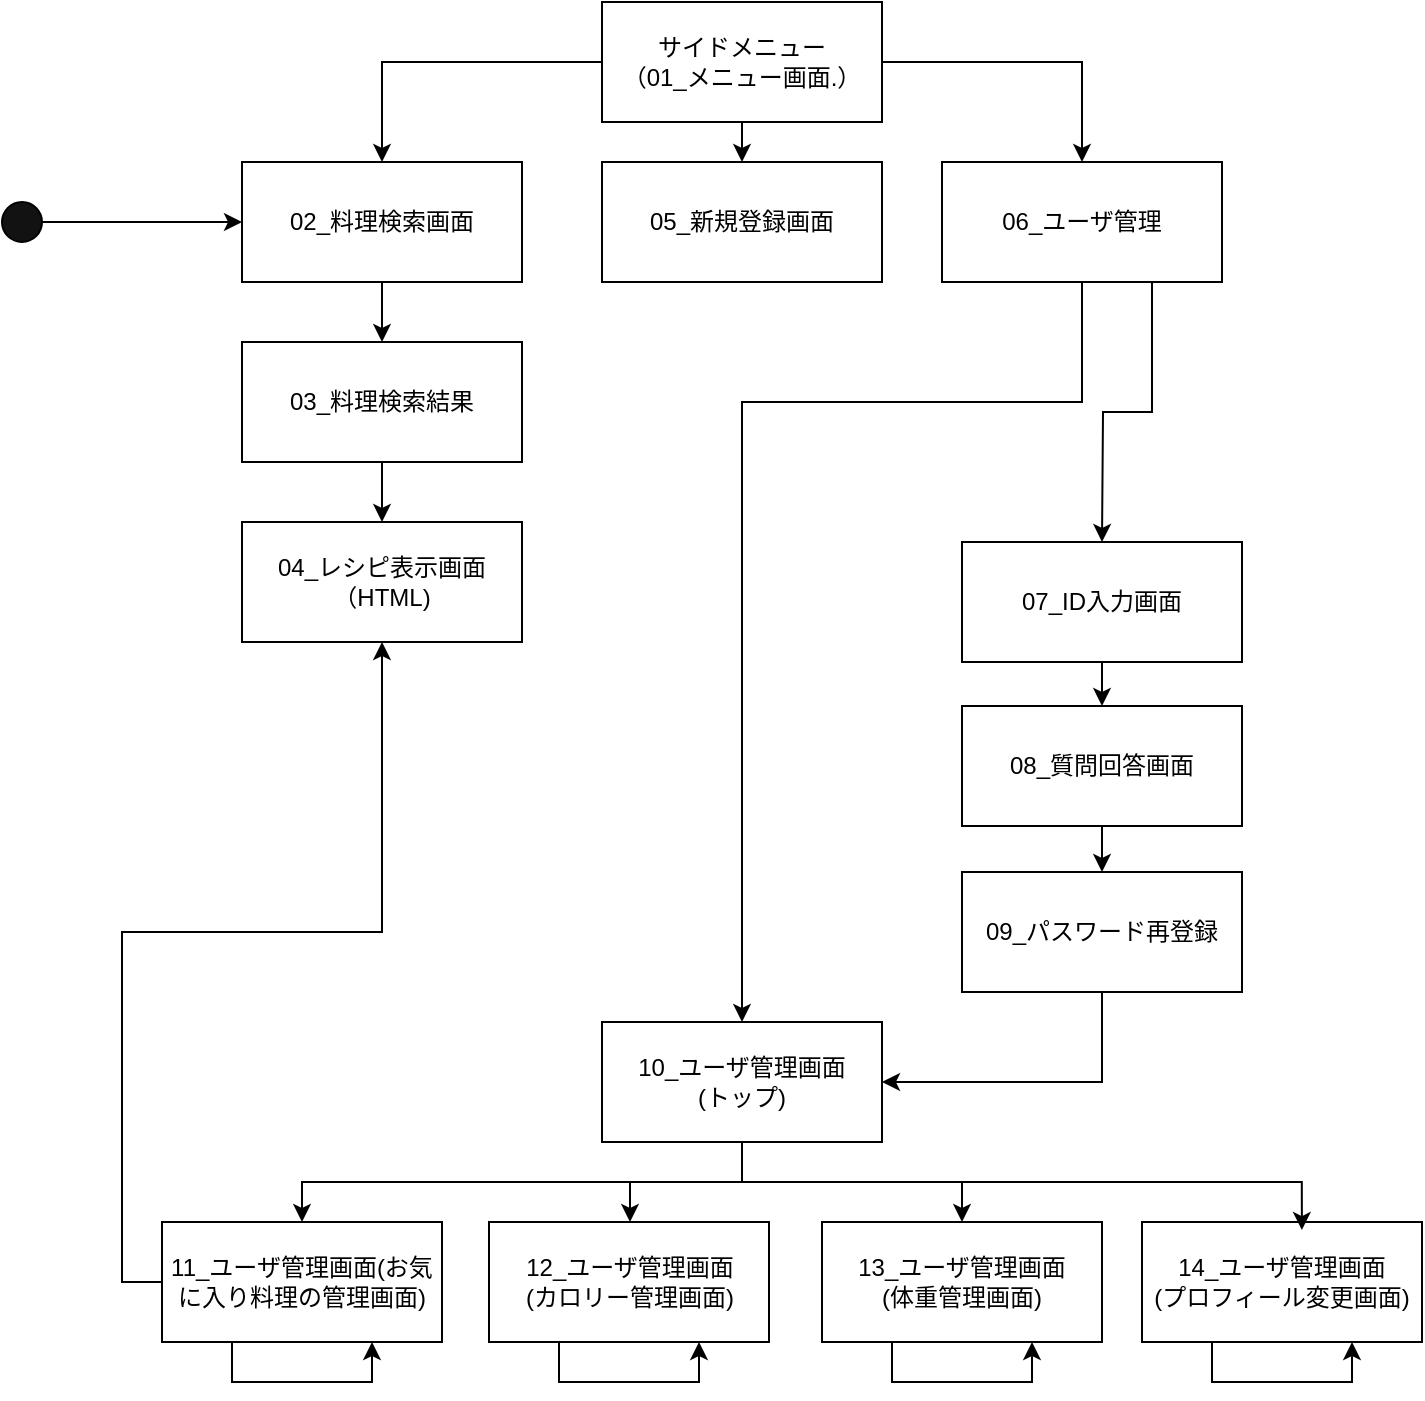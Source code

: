 <mxfile version="26.0.5">
  <diagram name="ページ1" id="g2LiyGsbFztUu-VZV9Sq">
    <mxGraphModel dx="1434" dy="819" grid="0" gridSize="10" guides="1" tooltips="1" connect="1" arrows="1" fold="1" page="1" pageScale="1" pageWidth="827" pageHeight="1169" math="0" shadow="0">
      <root>
        <mxCell id="0" />
        <mxCell id="1" parent="0" />
        <mxCell id="y7YUD5gvW1xx9Sv0R6KF-39" style="edgeStyle=orthogonalEdgeStyle;rounded=0;orthogonalLoop=1;jettySize=auto;html=1;exitX=0.5;exitY=1;exitDx=0;exitDy=0;entryX=0.5;entryY=0;entryDx=0;entryDy=0;" edge="1" parent="1" source="y7YUD5gvW1xx9Sv0R6KF-1" target="y7YUD5gvW1xx9Sv0R6KF-5">
          <mxGeometry relative="1" as="geometry" />
        </mxCell>
        <mxCell id="y7YUD5gvW1xx9Sv0R6KF-40" style="edgeStyle=orthogonalEdgeStyle;rounded=0;orthogonalLoop=1;jettySize=auto;html=1;exitX=0;exitY=0.5;exitDx=0;exitDy=0;entryX=0.5;entryY=0;entryDx=0;entryDy=0;" edge="1" parent="1" source="y7YUD5gvW1xx9Sv0R6KF-1" target="y7YUD5gvW1xx9Sv0R6KF-2">
          <mxGeometry relative="1" as="geometry" />
        </mxCell>
        <mxCell id="y7YUD5gvW1xx9Sv0R6KF-41" style="edgeStyle=orthogonalEdgeStyle;rounded=0;orthogonalLoop=1;jettySize=auto;html=1;exitX=1;exitY=0.5;exitDx=0;exitDy=0;entryX=0.5;entryY=0;entryDx=0;entryDy=0;" edge="1" parent="1" source="y7YUD5gvW1xx9Sv0R6KF-1" target="y7YUD5gvW1xx9Sv0R6KF-6">
          <mxGeometry relative="1" as="geometry" />
        </mxCell>
        <mxCell id="y7YUD5gvW1xx9Sv0R6KF-1" value="サイドメニュー&lt;div&gt;（01_メニュー画面.）&lt;/div&gt;" style="rounded=0;whiteSpace=wrap;html=1;" vertex="1" parent="1">
          <mxGeometry x="330" y="10" width="140" height="60" as="geometry" />
        </mxCell>
        <mxCell id="y7YUD5gvW1xx9Sv0R6KF-21" style="edgeStyle=orthogonalEdgeStyle;rounded=0;orthogonalLoop=1;jettySize=auto;html=1;exitX=0.5;exitY=1;exitDx=0;exitDy=0;entryX=0.5;entryY=0;entryDx=0;entryDy=0;" edge="1" parent="1" source="y7YUD5gvW1xx9Sv0R6KF-2" target="y7YUD5gvW1xx9Sv0R6KF-3">
          <mxGeometry relative="1" as="geometry" />
        </mxCell>
        <mxCell id="y7YUD5gvW1xx9Sv0R6KF-2" value="02_料理検索画面" style="rounded=0;whiteSpace=wrap;html=1;" vertex="1" parent="1">
          <mxGeometry x="150" y="90" width="140" height="60" as="geometry" />
        </mxCell>
        <mxCell id="y7YUD5gvW1xx9Sv0R6KF-22" style="edgeStyle=orthogonalEdgeStyle;rounded=0;orthogonalLoop=1;jettySize=auto;html=1;exitX=0.5;exitY=1;exitDx=0;exitDy=0;entryX=0.5;entryY=0;entryDx=0;entryDy=0;" edge="1" parent="1" source="y7YUD5gvW1xx9Sv0R6KF-3" target="y7YUD5gvW1xx9Sv0R6KF-4">
          <mxGeometry relative="1" as="geometry" />
        </mxCell>
        <mxCell id="y7YUD5gvW1xx9Sv0R6KF-3" value="&lt;div&gt;&lt;span style=&quot;background-color: transparent; color: light-dark(rgb(0, 0, 0), rgb(255, 255, 255));&quot;&gt;03_料理検索結果&lt;/span&gt;&lt;/div&gt;" style="rounded=0;whiteSpace=wrap;html=1;" vertex="1" parent="1">
          <mxGeometry x="150" y="180" width="140" height="60" as="geometry" />
        </mxCell>
        <mxCell id="y7YUD5gvW1xx9Sv0R6KF-4" value="04_レシピ表示画面（HTML)" style="rounded=0;whiteSpace=wrap;html=1;" vertex="1" parent="1">
          <mxGeometry x="150" y="270" width="140" height="60" as="geometry" />
        </mxCell>
        <mxCell id="y7YUD5gvW1xx9Sv0R6KF-5" value="05_新規登録画面" style="rounded=0;whiteSpace=wrap;html=1;" vertex="1" parent="1">
          <mxGeometry x="330" y="90" width="140" height="60" as="geometry" />
        </mxCell>
        <mxCell id="y7YUD5gvW1xx9Sv0R6KF-42" style="edgeStyle=orthogonalEdgeStyle;rounded=0;orthogonalLoop=1;jettySize=auto;html=1;entryX=0.5;entryY=0;entryDx=0;entryDy=0;" edge="1" parent="1" source="y7YUD5gvW1xx9Sv0R6KF-6" target="y7YUD5gvW1xx9Sv0R6KF-10">
          <mxGeometry relative="1" as="geometry">
            <Array as="points">
              <mxPoint x="570" y="210" />
              <mxPoint x="400" y="210" />
            </Array>
          </mxGeometry>
        </mxCell>
        <mxCell id="y7YUD5gvW1xx9Sv0R6KF-44" style="edgeStyle=orthogonalEdgeStyle;rounded=0;orthogonalLoop=1;jettySize=auto;html=1;exitX=0.75;exitY=1;exitDx=0;exitDy=0;" edge="1" parent="1" source="y7YUD5gvW1xx9Sv0R6KF-6">
          <mxGeometry relative="1" as="geometry">
            <mxPoint x="580" y="280" as="targetPoint" />
          </mxGeometry>
        </mxCell>
        <mxCell id="y7YUD5gvW1xx9Sv0R6KF-6" value="06_ユーザ管理" style="rounded=0;whiteSpace=wrap;html=1;" vertex="1" parent="1">
          <mxGeometry x="500" y="90" width="140" height="60" as="geometry" />
        </mxCell>
        <mxCell id="y7YUD5gvW1xx9Sv0R6KF-32" style="edgeStyle=orthogonalEdgeStyle;rounded=0;orthogonalLoop=1;jettySize=auto;html=1;exitX=0.5;exitY=1;exitDx=0;exitDy=0;entryX=0.5;entryY=0;entryDx=0;entryDy=0;" edge="1" parent="1" source="y7YUD5gvW1xx9Sv0R6KF-7" target="y7YUD5gvW1xx9Sv0R6KF-8">
          <mxGeometry relative="1" as="geometry" />
        </mxCell>
        <mxCell id="y7YUD5gvW1xx9Sv0R6KF-7" value="07_ID入力画面" style="rounded=0;whiteSpace=wrap;html=1;" vertex="1" parent="1">
          <mxGeometry x="510" y="280" width="140" height="60" as="geometry" />
        </mxCell>
        <mxCell id="y7YUD5gvW1xx9Sv0R6KF-33" style="edgeStyle=orthogonalEdgeStyle;rounded=0;orthogonalLoop=1;jettySize=auto;html=1;exitX=0.5;exitY=1;exitDx=0;exitDy=0;entryX=0.5;entryY=0;entryDx=0;entryDy=0;" edge="1" parent="1" source="y7YUD5gvW1xx9Sv0R6KF-8" target="y7YUD5gvW1xx9Sv0R6KF-9">
          <mxGeometry relative="1" as="geometry" />
        </mxCell>
        <mxCell id="y7YUD5gvW1xx9Sv0R6KF-8" value="08_質問回答画面" style="rounded=0;whiteSpace=wrap;html=1;" vertex="1" parent="1">
          <mxGeometry x="510" y="362" width="140" height="60" as="geometry" />
        </mxCell>
        <mxCell id="y7YUD5gvW1xx9Sv0R6KF-34" style="edgeStyle=orthogonalEdgeStyle;rounded=0;orthogonalLoop=1;jettySize=auto;html=1;exitX=0.5;exitY=1;exitDx=0;exitDy=0;entryX=1;entryY=0.5;entryDx=0;entryDy=0;" edge="1" parent="1" source="y7YUD5gvW1xx9Sv0R6KF-9" target="y7YUD5gvW1xx9Sv0R6KF-10">
          <mxGeometry relative="1" as="geometry" />
        </mxCell>
        <mxCell id="y7YUD5gvW1xx9Sv0R6KF-9" value="09_パスワード再登録" style="rounded=0;whiteSpace=wrap;html=1;" vertex="1" parent="1">
          <mxGeometry x="510" y="445" width="140" height="60" as="geometry" />
        </mxCell>
        <mxCell id="y7YUD5gvW1xx9Sv0R6KF-23" style="edgeStyle=orthogonalEdgeStyle;rounded=0;orthogonalLoop=1;jettySize=auto;html=1;exitX=0.5;exitY=1;exitDx=0;exitDy=0;" edge="1" parent="1" source="y7YUD5gvW1xx9Sv0R6KF-10" target="y7YUD5gvW1xx9Sv0R6KF-11">
          <mxGeometry relative="1" as="geometry" />
        </mxCell>
        <mxCell id="y7YUD5gvW1xx9Sv0R6KF-24" style="edgeStyle=orthogonalEdgeStyle;rounded=0;orthogonalLoop=1;jettySize=auto;html=1;exitX=0.75;exitY=1;exitDx=0;exitDy=0;" edge="1" parent="1" source="y7YUD5gvW1xx9Sv0R6KF-10" target="y7YUD5gvW1xx9Sv0R6KF-12">
          <mxGeometry relative="1" as="geometry">
            <Array as="points">
              <mxPoint x="400" y="580" />
              <mxPoint x="400" y="600" />
              <mxPoint x="344" y="600" />
            </Array>
          </mxGeometry>
        </mxCell>
        <mxCell id="y7YUD5gvW1xx9Sv0R6KF-27" style="edgeStyle=orthogonalEdgeStyle;rounded=0;orthogonalLoop=1;jettySize=auto;html=1;exitX=0.75;exitY=1;exitDx=0;exitDy=0;entryX=0.5;entryY=0;entryDx=0;entryDy=0;" edge="1" parent="1" source="y7YUD5gvW1xx9Sv0R6KF-10" target="y7YUD5gvW1xx9Sv0R6KF-13">
          <mxGeometry relative="1" as="geometry">
            <Array as="points">
              <mxPoint x="400" y="580" />
              <mxPoint x="400" y="600" />
              <mxPoint x="510" y="600" />
            </Array>
          </mxGeometry>
        </mxCell>
        <mxCell id="y7YUD5gvW1xx9Sv0R6KF-10" value="10_ユーザ管理画面&lt;div&gt;(トップ)&lt;/div&gt;" style="rounded=0;whiteSpace=wrap;html=1;" vertex="1" parent="1">
          <mxGeometry x="330" y="520" width="140" height="60" as="geometry" />
        </mxCell>
        <mxCell id="y7YUD5gvW1xx9Sv0R6KF-35" style="edgeStyle=orthogonalEdgeStyle;rounded=0;orthogonalLoop=1;jettySize=auto;html=1;exitX=0;exitY=0.5;exitDx=0;exitDy=0;" edge="1" parent="1" source="y7YUD5gvW1xx9Sv0R6KF-11" target="y7YUD5gvW1xx9Sv0R6KF-4">
          <mxGeometry relative="1" as="geometry" />
        </mxCell>
        <mxCell id="y7YUD5gvW1xx9Sv0R6KF-11" value="11_ユーザ管理画面(お気に入り料理の管理画面)" style="rounded=0;whiteSpace=wrap;html=1;" vertex="1" parent="1">
          <mxGeometry x="110" y="620" width="140" height="60" as="geometry" />
        </mxCell>
        <mxCell id="y7YUD5gvW1xx9Sv0R6KF-12" value="12_ユーザ管理画面&lt;div&gt;(カロリー管理画面)&lt;/div&gt;" style="rounded=0;whiteSpace=wrap;html=1;" vertex="1" parent="1">
          <mxGeometry x="273.5" y="620" width="140" height="60" as="geometry" />
        </mxCell>
        <mxCell id="y7YUD5gvW1xx9Sv0R6KF-13" value="13_ユーザ管理画面&lt;div&gt;(体重管理画面)&lt;/div&gt;" style="rounded=0;whiteSpace=wrap;html=1;" vertex="1" parent="1">
          <mxGeometry x="440" y="620" width="140" height="60" as="geometry" />
        </mxCell>
        <mxCell id="y7YUD5gvW1xx9Sv0R6KF-14" value="14_ユーザ管理画面&lt;div&gt;(プロフィール変更画面)&lt;/div&gt;" style="rounded=0;whiteSpace=wrap;html=1;" vertex="1" parent="1">
          <mxGeometry x="600" y="620" width="140" height="60" as="geometry" />
        </mxCell>
        <mxCell id="y7YUD5gvW1xx9Sv0R6KF-20" style="edgeStyle=orthogonalEdgeStyle;rounded=0;orthogonalLoop=1;jettySize=auto;html=1;" edge="1" parent="1" source="y7YUD5gvW1xx9Sv0R6KF-15" target="y7YUD5gvW1xx9Sv0R6KF-2">
          <mxGeometry relative="1" as="geometry" />
        </mxCell>
        <mxCell id="y7YUD5gvW1xx9Sv0R6KF-15" value="" style="ellipse;whiteSpace=wrap;html=1;fillColor=#121212;" vertex="1" parent="1">
          <mxGeometry x="30" y="110" width="20" height="20" as="geometry" />
        </mxCell>
        <mxCell id="y7YUD5gvW1xx9Sv0R6KF-26" style="edgeStyle=orthogonalEdgeStyle;rounded=0;orthogonalLoop=1;jettySize=auto;html=1;exitX=0.75;exitY=1;exitDx=0;exitDy=0;entryX=0.571;entryY=0.067;entryDx=0;entryDy=0;entryPerimeter=0;" edge="1" parent="1" source="y7YUD5gvW1xx9Sv0R6KF-10" target="y7YUD5gvW1xx9Sv0R6KF-14">
          <mxGeometry relative="1" as="geometry">
            <Array as="points">
              <mxPoint x="400" y="580" />
              <mxPoint x="400" y="600" />
              <mxPoint x="680" y="600" />
            </Array>
          </mxGeometry>
        </mxCell>
        <mxCell id="y7YUD5gvW1xx9Sv0R6KF-45" style="edgeStyle=orthogonalEdgeStyle;rounded=0;orthogonalLoop=1;jettySize=auto;html=1;exitX=0.25;exitY=1;exitDx=0;exitDy=0;entryX=0.75;entryY=1;entryDx=0;entryDy=0;" edge="1" parent="1" source="y7YUD5gvW1xx9Sv0R6KF-12" target="y7YUD5gvW1xx9Sv0R6KF-12">
          <mxGeometry relative="1" as="geometry" />
        </mxCell>
        <mxCell id="y7YUD5gvW1xx9Sv0R6KF-46" style="edgeStyle=orthogonalEdgeStyle;rounded=0;orthogonalLoop=1;jettySize=auto;html=1;exitX=0.25;exitY=1;exitDx=0;exitDy=0;entryX=0.75;entryY=1;entryDx=0;entryDy=0;" edge="1" parent="1" source="y7YUD5gvW1xx9Sv0R6KF-13" target="y7YUD5gvW1xx9Sv0R6KF-13">
          <mxGeometry relative="1" as="geometry" />
        </mxCell>
        <mxCell id="y7YUD5gvW1xx9Sv0R6KF-47" style="edgeStyle=orthogonalEdgeStyle;rounded=0;orthogonalLoop=1;jettySize=auto;html=1;exitX=0.25;exitY=1;exitDx=0;exitDy=0;entryX=0.75;entryY=1;entryDx=0;entryDy=0;" edge="1" parent="1" source="y7YUD5gvW1xx9Sv0R6KF-14" target="y7YUD5gvW1xx9Sv0R6KF-14">
          <mxGeometry relative="1" as="geometry" />
        </mxCell>
        <mxCell id="y7YUD5gvW1xx9Sv0R6KF-48" style="edgeStyle=orthogonalEdgeStyle;rounded=0;orthogonalLoop=1;jettySize=auto;html=1;exitX=0.25;exitY=1;exitDx=0;exitDy=0;entryX=0.75;entryY=1;entryDx=0;entryDy=0;" edge="1" parent="1" source="y7YUD5gvW1xx9Sv0R6KF-11" target="y7YUD5gvW1xx9Sv0R6KF-11">
          <mxGeometry relative="1" as="geometry" />
        </mxCell>
      </root>
    </mxGraphModel>
  </diagram>
</mxfile>
